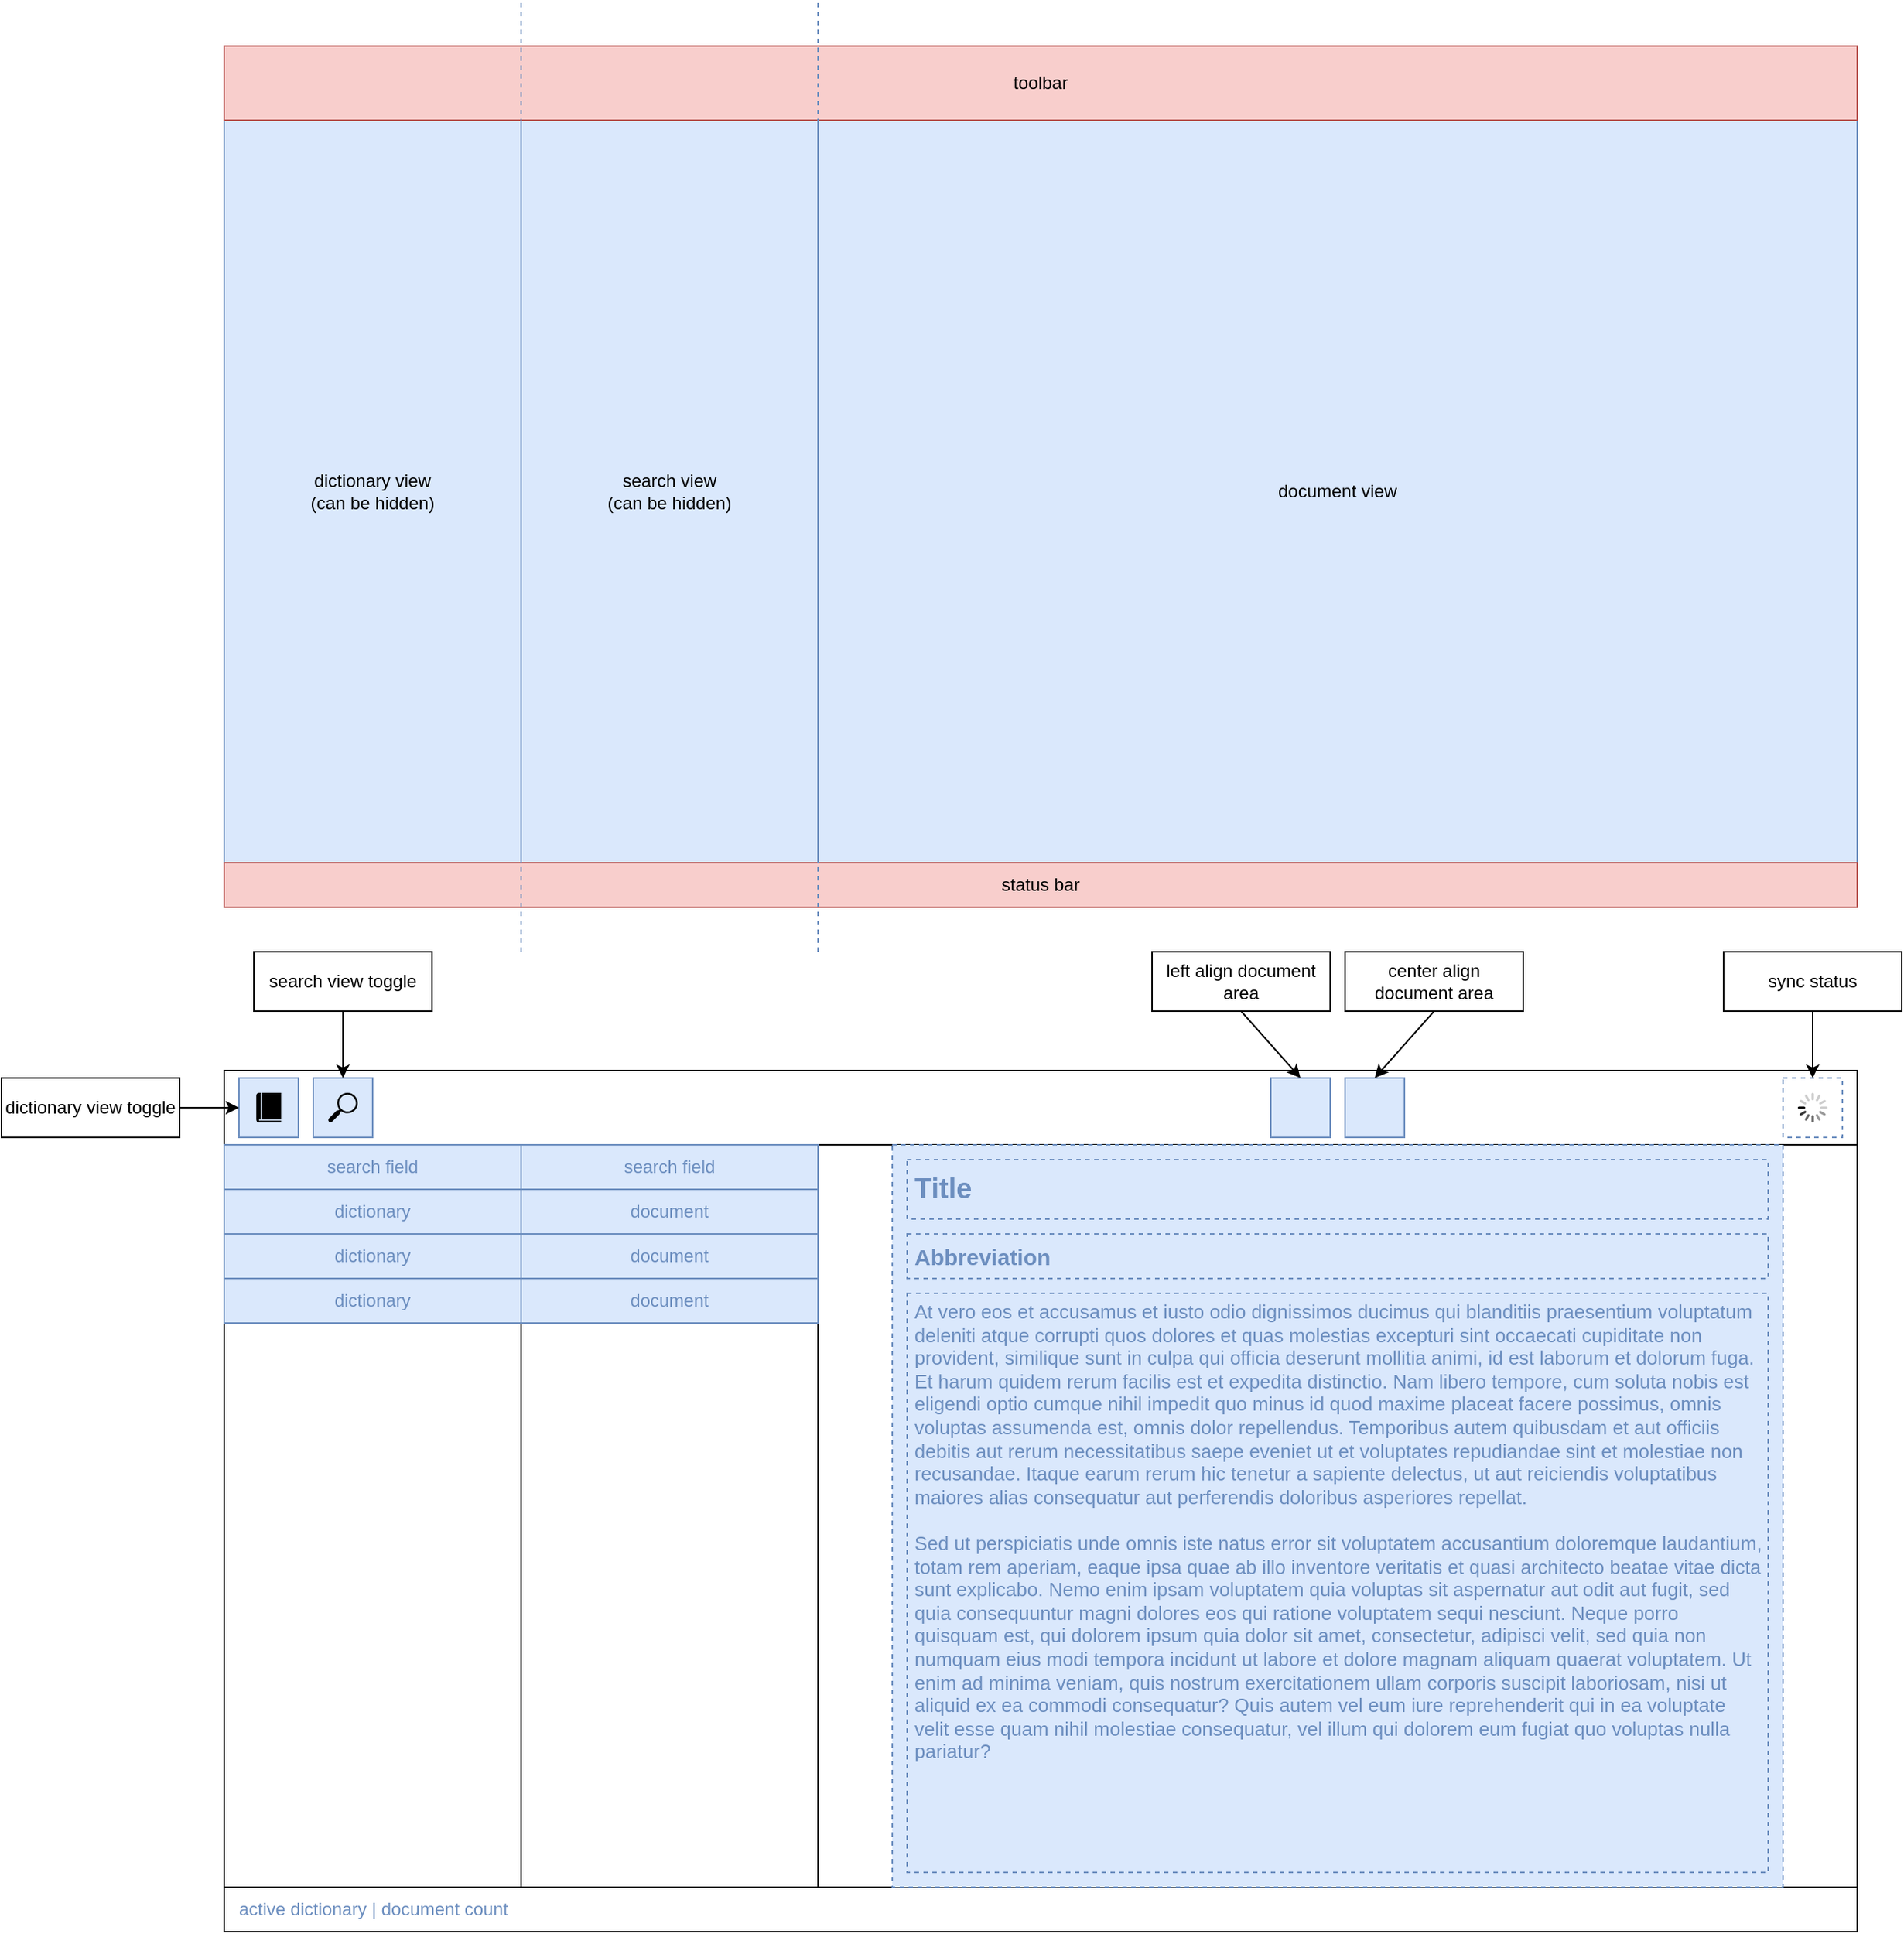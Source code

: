 <mxfile version="13.1.14" type="github">
  <diagram id="oESIHm34McYo5ocxffYM" name="Page-1">
    <mxGraphModel dx="1797" dy="911" grid="1" gridSize="10" guides="1" tooltips="1" connect="1" arrows="1" fold="1" page="0" pageScale="1" pageWidth="827" pageHeight="1169" math="0" shadow="0">
      <root>
        <mxCell id="0" />
        <mxCell id="1" parent="0" />
        <mxCell id="ajpbDMdX8ZGFSJsD8BCh-2" value="document view" style="rounded=0;whiteSpace=wrap;html=1;fillColor=#dae8fc;strokeColor=#6c8ebf;" vertex="1" parent="1">
          <mxGeometry x="240" y="240" width="700" height="500" as="geometry" />
        </mxCell>
        <mxCell id="ajpbDMdX8ZGFSJsD8BCh-3" value="&lt;div&gt;search view&lt;/div&gt;(can be hidden)" style="rounded=0;whiteSpace=wrap;html=1;fillColor=#dae8fc;strokeColor=#6c8ebf;" vertex="1" parent="1">
          <mxGeometry x="40" y="240" width="200" height="500" as="geometry" />
        </mxCell>
        <mxCell id="ajpbDMdX8ZGFSJsD8BCh-4" value="&lt;div&gt;dictionary view&lt;/div&gt;(can be hidden)" style="rounded=0;whiteSpace=wrap;html=1;fillColor=#dae8fc;strokeColor=#6c8ebf;" vertex="1" parent="1">
          <mxGeometry x="-160" y="240" width="200" height="500" as="geometry" />
        </mxCell>
        <mxCell id="ajpbDMdX8ZGFSJsD8BCh-5" value="toolbar" style="rounded=0;whiteSpace=wrap;html=1;fillColor=#f8cecc;strokeColor=#b85450;" vertex="1" parent="1">
          <mxGeometry x="-160" y="190" width="1100" height="50" as="geometry" />
        </mxCell>
        <mxCell id="ajpbDMdX8ZGFSJsD8BCh-6" value="status bar" style="rounded=0;whiteSpace=wrap;html=1;fillColor=#f8cecc;strokeColor=#b85450;" vertex="1" parent="1">
          <mxGeometry x="-160" y="740" width="1100" height="30" as="geometry" />
        </mxCell>
        <mxCell id="ajpbDMdX8ZGFSJsD8BCh-13" value="" style="rounded=0;whiteSpace=wrap;html=1;" vertex="1" parent="1">
          <mxGeometry x="240" y="930" width="700" height="500" as="geometry" />
        </mxCell>
        <mxCell id="ajpbDMdX8ZGFSJsD8BCh-14" value="" style="rounded=0;whiteSpace=wrap;html=1;" vertex="1" parent="1">
          <mxGeometry x="40" y="930" width="200" height="500" as="geometry" />
        </mxCell>
        <mxCell id="ajpbDMdX8ZGFSJsD8BCh-15" value="" style="rounded=0;whiteSpace=wrap;html=1;" vertex="1" parent="1">
          <mxGeometry x="-160" y="930" width="200" height="500" as="geometry" />
        </mxCell>
        <mxCell id="ajpbDMdX8ZGFSJsD8BCh-16" value="" style="rounded=0;whiteSpace=wrap;html=1;" vertex="1" parent="1">
          <mxGeometry x="-160" y="880" width="1100" height="50" as="geometry" />
        </mxCell>
        <mxCell id="ajpbDMdX8ZGFSJsD8BCh-17" value="" style="rounded=0;whiteSpace=wrap;html=1;" vertex="1" parent="1">
          <mxGeometry x="-160" y="1430" width="1100" height="30" as="geometry" />
        </mxCell>
        <mxCell id="ajpbDMdX8ZGFSJsD8BCh-18" value="" style="rounded=0;whiteSpace=wrap;html=1;fillColor=#dae8fc;strokeColor=#6c8ebf;" vertex="1" parent="1">
          <mxGeometry x="-150" y="885" width="40" height="40" as="geometry" />
        </mxCell>
        <mxCell id="ajpbDMdX8ZGFSJsD8BCh-19" value="" style="rounded=0;whiteSpace=wrap;html=1;fillColor=#dae8fc;strokeColor=#6c8ebf;" vertex="1" parent="1">
          <mxGeometry x="-100" y="885" width="40" height="40" as="geometry" />
        </mxCell>
        <mxCell id="ajpbDMdX8ZGFSJsD8BCh-30" style="edgeStyle=none;rounded=0;orthogonalLoop=1;jettySize=auto;html=1;exitX=1;exitY=0.5;exitDx=0;exitDy=0;entryX=0;entryY=0.5;entryDx=0;entryDy=0;strokeWidth=1;fontColor=#000000;" edge="1" parent="1" source="ajpbDMdX8ZGFSJsD8BCh-25" target="ajpbDMdX8ZGFSJsD8BCh-18">
          <mxGeometry relative="1" as="geometry" />
        </mxCell>
        <mxCell id="ajpbDMdX8ZGFSJsD8BCh-25" value="dictionary view toggle" style="text;html=1;align=center;verticalAlign=middle;whiteSpace=wrap;rounded=0;fillColor=#ffffff;strokeColor=#000000;" vertex="1" parent="1">
          <mxGeometry x="-310" y="885" width="120" height="40" as="geometry" />
        </mxCell>
        <mxCell id="ajpbDMdX8ZGFSJsD8BCh-31" style="edgeStyle=none;rounded=0;orthogonalLoop=1;jettySize=auto;html=1;exitX=0.5;exitY=1;exitDx=0;exitDy=0;strokeWidth=1;fontColor=#000000;" edge="1" parent="1" source="ajpbDMdX8ZGFSJsD8BCh-29" target="ajpbDMdX8ZGFSJsD8BCh-19">
          <mxGeometry relative="1" as="geometry" />
        </mxCell>
        <mxCell id="ajpbDMdX8ZGFSJsD8BCh-29" value="&lt;div&gt;search view toggle&lt;/div&gt;" style="text;html=1;align=center;verticalAlign=middle;whiteSpace=wrap;rounded=0;fillColor=#ffffff;strokeColor=#000000;" vertex="1" parent="1">
          <mxGeometry x="-140" y="800" width="120" height="40" as="geometry" />
        </mxCell>
        <mxCell id="ajpbDMdX8ZGFSJsD8BCh-32" value="search field" style="rounded=0;whiteSpace=wrap;html=1;fillColor=#dae8fc;align=center;strokeColor=#6c8ebf;labelBackgroundColor=none;fontColor=#6C8EBF;" vertex="1" parent="1">
          <mxGeometry x="40" y="930" width="200" height="30" as="geometry" />
        </mxCell>
        <mxCell id="ajpbDMdX8ZGFSJsD8BCh-33" value="document" style="rounded=0;whiteSpace=wrap;html=1;fillColor=#dae8fc;align=center;strokeColor=#6c8ebf;labelBackgroundColor=none;fontColor=#6C8EBF;" vertex="1" parent="1">
          <mxGeometry x="40" y="960" width="200" height="30" as="geometry" />
        </mxCell>
        <mxCell id="ajpbDMdX8ZGFSJsD8BCh-38" value="dictionary" style="rounded=0;whiteSpace=wrap;html=1;fillColor=#dae8fc;align=center;strokeColor=#6c8ebf;labelBackgroundColor=none;fontColor=#6C8EBF;" vertex="1" parent="1">
          <mxGeometry x="-160" y="960" width="200" height="30" as="geometry" />
        </mxCell>
        <mxCell id="ajpbDMdX8ZGFSJsD8BCh-39" value="search field" style="rounded=0;whiteSpace=wrap;html=1;fillColor=#dae8fc;align=center;strokeColor=#6c8ebf;labelBackgroundColor=none;fontColor=#6C8EBF;" vertex="1" parent="1">
          <mxGeometry x="-160" y="930" width="200" height="30" as="geometry" />
        </mxCell>
        <mxCell id="ajpbDMdX8ZGFSJsD8BCh-44" value="" style="rounded=0;whiteSpace=wrap;html=1;fillColor=#dae8fc;align=center;strokeColor=#6c8ebf;dashed=1;" vertex="1" parent="1">
          <mxGeometry x="290" y="930" width="600" height="500" as="geometry" />
        </mxCell>
        <mxCell id="ajpbDMdX8ZGFSJsD8BCh-45" value="" style="rounded=0;whiteSpace=wrap;html=1;fillColor=#dae8fc;strokeColor=#6c8ebf;" vertex="1" parent="1">
          <mxGeometry x="545" y="885" width="40" height="40" as="geometry" />
        </mxCell>
        <mxCell id="ajpbDMdX8ZGFSJsD8BCh-46" value="" style="rounded=0;whiteSpace=wrap;html=1;fillColor=#dae8fc;strokeColor=#6c8ebf;" vertex="1" parent="1">
          <mxGeometry x="595" y="885" width="40" height="40" as="geometry" />
        </mxCell>
        <mxCell id="ajpbDMdX8ZGFSJsD8BCh-49" style="edgeStyle=none;rounded=0;orthogonalLoop=1;jettySize=auto;html=1;exitX=0.5;exitY=1;exitDx=0;exitDy=0;entryX=0.5;entryY=0;entryDx=0;entryDy=0;strokeWidth=1;fontColor=#000000;" edge="1" parent="1" source="ajpbDMdX8ZGFSJsD8BCh-47" target="ajpbDMdX8ZGFSJsD8BCh-45">
          <mxGeometry relative="1" as="geometry" />
        </mxCell>
        <mxCell id="ajpbDMdX8ZGFSJsD8BCh-47" value="left align document area" style="text;html=1;align=center;verticalAlign=middle;whiteSpace=wrap;rounded=0;fillColor=#ffffff;strokeColor=#000000;" vertex="1" parent="1">
          <mxGeometry x="465" y="800" width="120" height="40" as="geometry" />
        </mxCell>
        <mxCell id="ajpbDMdX8ZGFSJsD8BCh-50" style="edgeStyle=none;rounded=0;orthogonalLoop=1;jettySize=auto;html=1;exitX=0.5;exitY=1;exitDx=0;exitDy=0;entryX=0.5;entryY=0;entryDx=0;entryDy=0;strokeWidth=1;fontColor=#000000;" edge="1" parent="1" source="ajpbDMdX8ZGFSJsD8BCh-48" target="ajpbDMdX8ZGFSJsD8BCh-46">
          <mxGeometry relative="1" as="geometry" />
        </mxCell>
        <mxCell id="ajpbDMdX8ZGFSJsD8BCh-48" value="center align document area" style="text;html=1;align=center;verticalAlign=middle;whiteSpace=wrap;rounded=0;fillColor=#ffffff;strokeColor=#000000;" vertex="1" parent="1">
          <mxGeometry x="595" y="800" width="120" height="40" as="geometry" />
        </mxCell>
        <mxCell id="ajpbDMdX8ZGFSJsD8BCh-51" value="" style="pointerEvents=1;shadow=0;dashed=0;html=1;strokeColor=none;fillColor=#000000;labelPosition=center;verticalLabelPosition=bottom;verticalAlign=top;outlineConnect=0;align=center;shape=mxgraph.office.concepts.search;fontColor=#000000;" vertex="1" parent="1">
          <mxGeometry x="-90" y="895" width="20" height="20" as="geometry" />
        </mxCell>
        <mxCell id="ajpbDMdX8ZGFSJsD8BCh-52" value="" style="pointerEvents=1;shadow=0;dashed=0;html=1;strokeColor=none;fillColor=#000000;labelPosition=center;verticalLabelPosition=bottom;verticalAlign=top;outlineConnect=0;align=center;shape=mxgraph.office.concepts.book_journal;fontColor=#000000;aspect=fixed;" vertex="1" parent="1">
          <mxGeometry x="-138.37" y="895" width="16.74" height="20" as="geometry" />
        </mxCell>
        <mxCell id="ajpbDMdX8ZGFSJsD8BCh-55" value="" style="shape=image;html=1;verticalAlign=top;verticalLabelPosition=bottom;labelBackgroundColor=#ffffff;imageAspect=0;aspect=fixed;image=https://cdn3.iconfinder.com/data/icons/google-material-design-icons/48/ic_vertical_align_center_48px-128.png;dashed=1;strokeColor=#000000;fillColor=#ffffff;fontColor=#000000;align=left;rotation=-90;" vertex="1" parent="1">
          <mxGeometry x="605" y="895" width="20" height="20" as="geometry" />
        </mxCell>
        <mxCell id="ajpbDMdX8ZGFSJsD8BCh-56" value="" style="shape=image;html=1;verticalAlign=top;verticalLabelPosition=bottom;labelBackgroundColor=#ffffff;imageAspect=0;aspect=fixed;image=https://cdn3.iconfinder.com/data/icons/google-material-design-icons/48/ic_vertical_align_top_48px-128.png;dashed=1;strokeColor=#000000;fillColor=#ffffff;fontColor=#000000;align=left;rotation=-90;" vertex="1" parent="1">
          <mxGeometry x="555" y="895" width="20" height="20" as="geometry" />
        </mxCell>
        <mxCell id="ajpbDMdX8ZGFSJsD8BCh-57" value="" style="endArrow=none;dashed=1;html=1;strokeWidth=1;fontColor=#000000;fillColor=#dae8fc;strokeColor=#6c8ebf;" edge="1" parent="1">
          <mxGeometry width="50" height="50" relative="1" as="geometry">
            <mxPoint x="240" y="800" as="sourcePoint" />
            <mxPoint x="240" y="160" as="targetPoint" />
          </mxGeometry>
        </mxCell>
        <mxCell id="ajpbDMdX8ZGFSJsD8BCh-58" value="" style="endArrow=none;dashed=1;html=1;strokeWidth=1;fontColor=#000000;fillColor=#dae8fc;strokeColor=#6c8ebf;" edge="1" parent="1">
          <mxGeometry width="50" height="50" relative="1" as="geometry">
            <mxPoint x="40" y="800" as="sourcePoint" />
            <mxPoint x="40" y="160" as="targetPoint" />
          </mxGeometry>
        </mxCell>
        <mxCell id="ajpbDMdX8ZGFSJsD8BCh-65" value="active dictionary | document count" style="text;html=1;strokeColor=none;fillColor=none;align=left;verticalAlign=middle;whiteSpace=wrap;rounded=0;dashed=1;fontColor=#6C8EBF;spacing=10;" vertex="1" parent="1">
          <mxGeometry x="-160" y="1430" width="1100" height="30" as="geometry" />
        </mxCell>
        <mxCell id="ajpbDMdX8ZGFSJsD8BCh-66" value="document" style="rounded=0;whiteSpace=wrap;html=1;fillColor=#dae8fc;align=center;strokeColor=#6c8ebf;labelBackgroundColor=none;fontColor=#6C8EBF;" vertex="1" parent="1">
          <mxGeometry x="40" y="990" width="200" height="30" as="geometry" />
        </mxCell>
        <mxCell id="ajpbDMdX8ZGFSJsD8BCh-67" value="document" style="rounded=0;whiteSpace=wrap;html=1;fillColor=#dae8fc;align=center;strokeColor=#6c8ebf;fontColor=#6C8EBF;" vertex="1" parent="1">
          <mxGeometry x="40" y="1020" width="200" height="30" as="geometry" />
        </mxCell>
        <mxCell id="ajpbDMdX8ZGFSJsD8BCh-68" value="dictionary" style="rounded=0;whiteSpace=wrap;html=1;fillColor=#dae8fc;align=center;strokeColor=#6c8ebf;labelBackgroundColor=none;fontColor=#6C8EBF;" vertex="1" parent="1">
          <mxGeometry x="-160" y="990" width="200" height="30" as="geometry" />
        </mxCell>
        <mxCell id="ajpbDMdX8ZGFSJsD8BCh-69" value="dictionary" style="rounded=0;whiteSpace=wrap;html=1;fillColor=#dae8fc;align=center;strokeColor=#6c8ebf;labelBackgroundColor=none;fontColor=#6C8EBF;" vertex="1" parent="1">
          <mxGeometry x="-160" y="1020" width="200" height="30" as="geometry" />
        </mxCell>
        <mxCell id="ajpbDMdX8ZGFSJsD8BCh-76" style="edgeStyle=none;rounded=0;orthogonalLoop=1;jettySize=auto;html=1;exitX=0.5;exitY=1;exitDx=0;exitDy=0;entryX=0.5;entryY=0;entryDx=0;entryDy=0;strokeWidth=1;fontColor=#000000;" edge="1" parent="1" source="ajpbDMdX8ZGFSJsD8BCh-72" target="ajpbDMdX8ZGFSJsD8BCh-74">
          <mxGeometry relative="1" as="geometry" />
        </mxCell>
        <mxCell id="ajpbDMdX8ZGFSJsD8BCh-72" value="sync status" style="text;html=1;align=center;verticalAlign=middle;whiteSpace=wrap;rounded=0;fillColor=#ffffff;strokeColor=#000000;" vertex="1" parent="1">
          <mxGeometry x="850" y="800" width="120" height="40" as="geometry" />
        </mxCell>
        <mxCell id="ajpbDMdX8ZGFSJsD8BCh-74" value="" style="rounded=0;whiteSpace=wrap;html=1;dashed=1;fontColor=#6C8EBF;strokeColor=#6C8EBF;" vertex="1" parent="1">
          <mxGeometry x="890" y="885" width="40" height="40" as="geometry" />
        </mxCell>
        <mxCell id="ajpbDMdX8ZGFSJsD8BCh-75" value="" style="html=1;verticalLabelPosition=bottom;labelBackgroundColor=#ffffff;verticalAlign=top;shadow=0;dashed=0;strokeWidth=2;shape=mxgraph.ios7.misc.loading_circle;fillColor=#ffffff;fontColor=#000000;align=left;aspect=fixed;" vertex="1" parent="1">
          <mxGeometry x="900" y="895" width="20" height="20" as="geometry" />
        </mxCell>
        <mxCell id="ajpbDMdX8ZGFSJsD8BCh-77" value="At vero eos et accusamus et iusto odio dignissimos ducimus qui blanditiis praesentium voluptatum deleniti atque corrupti quos dolores et quas molestias excepturi sint occaecati cupiditate non provident, similique sunt in culpa qui officia deserunt mollitia animi, id est laborum et dolorum fuga. Et harum quidem rerum facilis est et expedita distinctio. Nam libero tempore, cum soluta nobis est eligendi optio cumque nihil impedit quo minus id quod maxime placeat facere possimus, omnis voluptas assumenda est, omnis dolor repellendus. Temporibus autem quibusdam et aut officiis debitis aut rerum necessitatibus saepe eveniet ut et voluptates repudiandae sint et molestiae non recusandae. Itaque earum rerum hic tenetur a sapiente delectus, ut aut reiciendis voluptatibus maiores alias consequatur aut perferendis doloribus asperiores repellat.&#xa;&#xa;Sed ut perspiciatis unde omnis iste natus error sit voluptatem accusantium doloremque laudantium, totam rem aperiam, eaque ipsa quae ab illo inventore veritatis et quasi architecto beatae vitae dicta sunt explicabo. Nemo enim ipsam voluptatem quia voluptas sit aspernatur aut odit aut fugit, sed quia consequuntur magni dolores eos qui ratione voluptatem sequi nesciunt. Neque porro quisquam est, qui dolorem ipsum quia dolor sit amet, consectetur, adipisci velit, sed quia non numquam eius modi tempora incidunt ut labore et dolore magnam aliquam quaerat voluptatem. Ut enim ad minima veniam, quis nostrum exercitationem ullam corporis suscipit laboriosam, nisi ut aliquid ex ea commodi consequatur? Quis autem vel eum iure reprehenderit qui in ea voluptate velit esse quam nihil molestiae consequatur, vel illum qui dolorem eum fugiat quo voluptas nulla pariatur?" style="text;strokeColor=#6c8ebf;fillColor=none;align=left;verticalAlign=top;rounded=0;dashed=1;spacing=0;fontColor=#6C8EBF;labelBackgroundColor=none;whiteSpace=wrap;spacingRight=5;spacingLeft=5;labelPosition=center;verticalLabelPosition=middle;fontSize=13;" vertex="1" parent="1">
          <mxGeometry x="300" y="1030" width="580" height="390" as="geometry" />
        </mxCell>
        <mxCell id="ajpbDMdX8ZGFSJsD8BCh-78" value="Title" style="text;strokeColor=#6C8EBF;fillColor=none;align=left;verticalAlign=middle;whiteSpace=wrap;rounded=0;dashed=1;spacing=0;fontSize=19;fontStyle=1;fontColor=#6C8EBF;spacingLeft=5;spacingRight=5;" vertex="1" parent="1">
          <mxGeometry x="300" y="940" width="580" height="40" as="geometry" />
        </mxCell>
        <mxCell id="ajpbDMdX8ZGFSJsD8BCh-79" value="Abbreviation" style="text;strokeColor=#6c8ebf;fillColor=none;align=left;verticalAlign=middle;rounded=0;dashed=1;spacing=0;fontSize=15;fontStyle=1;fontColor=#6C8EBF;whiteSpace=wrap;spacingLeft=5;spacingRight=5;" vertex="1" parent="1">
          <mxGeometry x="300" y="990" width="580" height="30" as="geometry" />
        </mxCell>
      </root>
    </mxGraphModel>
  </diagram>
</mxfile>
